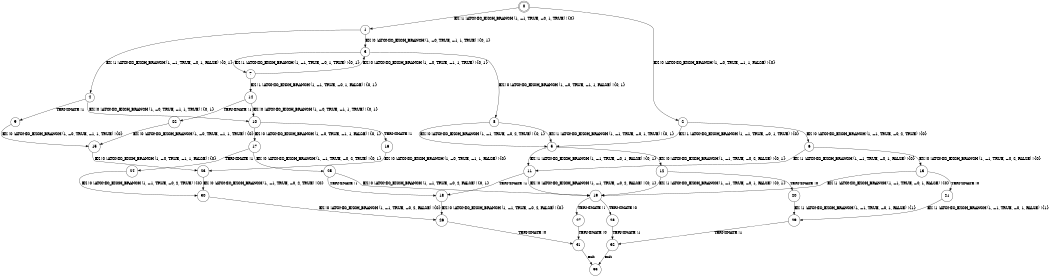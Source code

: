 digraph BCG {
size = "7, 10.5";
center = TRUE;
node [shape = circle];
0 [peripheries = 2];
0 -> 1 [label = "EX !1 !ATOMIC_EXCH_BRANCH (1, +1, TRUE, +0, 1, TRUE) !{0}"];
0 -> 2 [label = "EX !0 !ATOMIC_EXCH_BRANCH (1, +0, TRUE, +1, 1, FALSE) !{0}"];
1 -> 3 [label = "EX !0 !ATOMIC_EXCH_BRANCH (1, +0, TRUE, +1, 1, TRUE) !{0, 1}"];
1 -> 4 [label = "EX !1 !ATOMIC_EXCH_BRANCH (1, +1, TRUE, +0, 1, FALSE) !{0, 1}"];
2 -> 5 [label = "EX !1 !ATOMIC_EXCH_BRANCH (1, +1, TRUE, +0, 1, TRUE) !{0}"];
2 -> 6 [label = "EX !0 !ATOMIC_EXCH_BRANCH (1, +1, TRUE, +0, 2, TRUE) !{0}"];
3 -> 7 [label = "EX !1 !ATOMIC_EXCH_BRANCH (1, +1, TRUE, +0, 1, TRUE) !{0, 1}"];
3 -> 8 [label = "EX !0 !ATOMIC_EXCH_BRANCH (1, +0, TRUE, +1, 1, FALSE) !{0, 1}"];
4 -> 9 [label = "TERMINATE !1"];
4 -> 10 [label = "EX !0 !ATOMIC_EXCH_BRANCH (1, +0, TRUE, +1, 1, TRUE) !{0, 1}"];
5 -> 11 [label = "EX !1 !ATOMIC_EXCH_BRANCH (1, +1, TRUE, +0, 1, FALSE) !{0, 1}"];
5 -> 12 [label = "EX !0 !ATOMIC_EXCH_BRANCH (1, +1, TRUE, +0, 2, FALSE) !{0, 1}"];
6 -> 11 [label = "EX !1 !ATOMIC_EXCH_BRANCH (1, +1, TRUE, +0, 1, FALSE) !{0}"];
6 -> 13 [label = "EX !0 !ATOMIC_EXCH_BRANCH (1, +1, TRUE, +0, 2, FALSE) !{0}"];
7 -> 14 [label = "EX !1 !ATOMIC_EXCH_BRANCH (1, +1, TRUE, +0, 1, FALSE) !{0, 1}"];
7 -> 3 [label = "EX !0 !ATOMIC_EXCH_BRANCH (1, +0, TRUE, +1, 1, TRUE) !{0, 1}"];
8 -> 5 [label = "EX !1 !ATOMIC_EXCH_BRANCH (1, +1, TRUE, +0, 1, TRUE) !{0, 1}"];
8 -> 5 [label = "EX !0 !ATOMIC_EXCH_BRANCH (1, +1, TRUE, +0, 2, TRUE) !{0, 1}"];
9 -> 15 [label = "EX !0 !ATOMIC_EXCH_BRANCH (1, +0, TRUE, +1, 1, TRUE) !{0}"];
10 -> 16 [label = "TERMINATE !1"];
10 -> 17 [label = "EX !0 !ATOMIC_EXCH_BRANCH (1, +0, TRUE, +1, 1, FALSE) !{0, 1}"];
11 -> 18 [label = "TERMINATE !1"];
11 -> 19 [label = "EX !0 !ATOMIC_EXCH_BRANCH (1, +1, TRUE, +0, 2, FALSE) !{0, 1}"];
12 -> 20 [label = "TERMINATE !0"];
12 -> 19 [label = "EX !1 !ATOMIC_EXCH_BRANCH (1, +1, TRUE, +0, 1, FALSE) !{0, 1}"];
13 -> 21 [label = "TERMINATE !0"];
13 -> 19 [label = "EX !1 !ATOMIC_EXCH_BRANCH (1, +1, TRUE, +0, 1, FALSE) !{0}"];
14 -> 22 [label = "TERMINATE !1"];
14 -> 10 [label = "EX !0 !ATOMIC_EXCH_BRANCH (1, +0, TRUE, +1, 1, TRUE) !{0, 1}"];
15 -> 23 [label = "EX !0 !ATOMIC_EXCH_BRANCH (1, +0, TRUE, +1, 1, FALSE) !{0}"];
16 -> 23 [label = "EX !0 !ATOMIC_EXCH_BRANCH (1, +0, TRUE, +1, 1, FALSE) !{0}"];
17 -> 24 [label = "TERMINATE !1"];
17 -> 25 [label = "EX !0 !ATOMIC_EXCH_BRANCH (1, +1, TRUE, +0, 2, TRUE) !{0, 1}"];
18 -> 26 [label = "EX !0 !ATOMIC_EXCH_BRANCH (1, +1, TRUE, +0, 2, FALSE) !{0}"];
19 -> 27 [label = "TERMINATE !1"];
19 -> 28 [label = "TERMINATE !0"];
20 -> 29 [label = "EX !1 !ATOMIC_EXCH_BRANCH (1, +1, TRUE, +0, 1, FALSE) !{1}"];
21 -> 29 [label = "EX !1 !ATOMIC_EXCH_BRANCH (1, +1, TRUE, +0, 1, FALSE) !{1}"];
22 -> 15 [label = "EX !0 !ATOMIC_EXCH_BRANCH (1, +0, TRUE, +1, 1, TRUE) !{0}"];
23 -> 30 [label = "EX !0 !ATOMIC_EXCH_BRANCH (1, +1, TRUE, +0, 2, TRUE) !{0}"];
24 -> 30 [label = "EX !0 !ATOMIC_EXCH_BRANCH (1, +1, TRUE, +0, 2, TRUE) !{0}"];
25 -> 18 [label = "TERMINATE !1"];
25 -> 19 [label = "EX !0 !ATOMIC_EXCH_BRANCH (1, +1, TRUE, +0, 2, FALSE) !{0, 1}"];
26 -> 31 [label = "TERMINATE !0"];
27 -> 31 [label = "TERMINATE !0"];
28 -> 32 [label = "TERMINATE !1"];
29 -> 32 [label = "TERMINATE !1"];
30 -> 26 [label = "EX !0 !ATOMIC_EXCH_BRANCH (1, +1, TRUE, +0, 2, FALSE) !{0}"];
31 -> 33 [label = "exit"];
32 -> 33 [label = "exit"];
}
